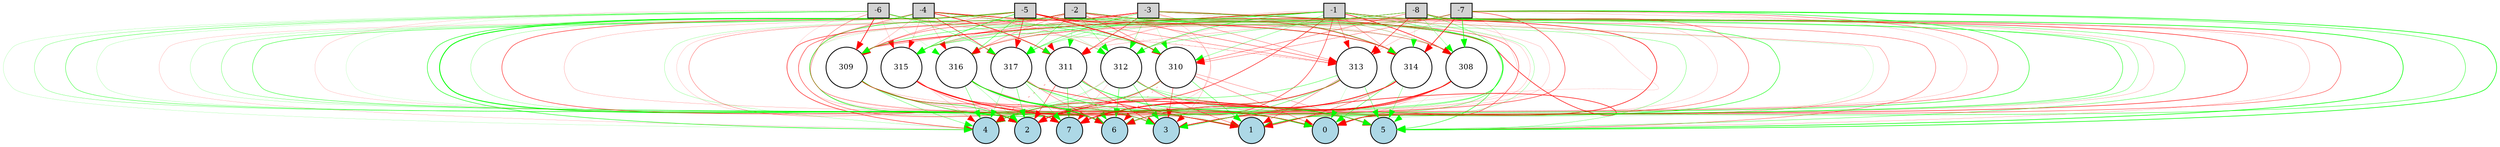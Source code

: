 digraph {
	node [fontsize=9 height=0.2 shape=circle width=0.2]
	-1 [fillcolor=lightgray shape=box style=filled]
	-2 [fillcolor=lightgray shape=box style=filled]
	-3 [fillcolor=lightgray shape=box style=filled]
	-4 [fillcolor=lightgray shape=box style=filled]
	-5 [fillcolor=lightgray shape=box style=filled]
	-6 [fillcolor=lightgray shape=box style=filled]
	-7 [fillcolor=lightgray shape=box style=filled]
	-8 [fillcolor=lightgray shape=box style=filled]
	0 [fillcolor=lightblue style=filled]
	1 [fillcolor=lightblue style=filled]
	2 [fillcolor=lightblue style=filled]
	3 [fillcolor=lightblue style=filled]
	4 [fillcolor=lightblue style=filled]
	5 [fillcolor=lightblue style=filled]
	6 [fillcolor=lightblue style=filled]
	7 [fillcolor=lightblue style=filled]
	308 [fillcolor=white style=filled]
	309 [fillcolor=white style=filled]
	310 [fillcolor=white style=filled]
	311 [fillcolor=white style=filled]
	312 [fillcolor=white style=filled]
	313 [fillcolor=white style=filled]
	314 [fillcolor=white style=filled]
	315 [fillcolor=white style=filled]
	316 [fillcolor=white style=filled]
	317 [fillcolor=white style=filled]
	-1 -> 308 [color=red penwidth=0.7020550783589118 style=solid]
	-1 -> 309 [color=red penwidth=0.775822694599301 style=solid]
	-1 -> 310 [color=green penwidth=0.3071239638624752 style=solid]
	-1 -> 311 [color=red penwidth=0.17225978536893488 style=solid]
	-1 -> 312 [color=green penwidth=0.5007743572233979 style=solid]
	-1 -> 313 [color=red penwidth=0.2983884117490563 style=solid]
	-1 -> 314 [color=red penwidth=0.26512908346831177 style=solid]
	-1 -> 315 [color=green penwidth=0.4541974943074192 style=solid]
	-1 -> 316 [color=green penwidth=0.19688899454200665 style=solid]
	-1 -> 317 [color=green penwidth=0.26454675197950583 style=solid]
	-2 -> 308 [color=red penwidth=0.19456152927779105 style=solid]
	-2 -> 309 [color=red penwidth=0.39173015938292044 style=solid]
	-2 -> 310 [color=red penwidth=0.39827819404905473 style=solid]
	-2 -> 311 [color=green penwidth=0.16645756232534548 style=solid]
	-2 -> 312 [color=green penwidth=0.25949605440398205 style=solid]
	-2 -> 313 [color=red penwidth=0.4098629626412874 style=solid]
	-2 -> 314 [color=green penwidth=0.3583931994653544 style=solid]
	-2 -> 315 [color=red penwidth=0.22870792454617642 style=solid]
	-2 -> 316 [color=red penwidth=0.2809267303519779 style=solid]
	-2 -> 317 [color=green penwidth=0.3513291778993324 style=solid]
	-3 -> 308 [color=red penwidth=0.14336869754220022 style=solid]
	-3 -> 309 [color=red penwidth=0.39825385246398304 style=solid]
	-3 -> 310 [color=green penwidth=0.1334679084025951 style=solid]
	-3 -> 311 [color=red penwidth=0.5079504285615819 style=solid]
	-3 -> 312 [color=green penwidth=0.29099977145950295 style=solid]
	-3 -> 313 [color=red penwidth=0.2861732164891019 style=solid]
	-3 -> 314 [color=green penwidth=0.1783269426477466 style=solid]
	-3 -> 315 [color=red penwidth=0.2614955582286314 style=solid]
	-3 -> 316 [color=red penwidth=0.19165558688419415 style=solid]
	-3 -> 317 [color=green penwidth=0.38783819171567324 style=solid]
	-4 -> 308 [color=green penwidth=0.1739148852497826 style=solid]
	-4 -> 309 [color=red penwidth=0.19074766462424025 style=solid]
	-4 -> 310 [color=green penwidth=0.42598864591517693 style=solid]
	-4 -> 311 [color=red penwidth=0.7488542196859137 style=solid]
	-4 -> 312 [color=red penwidth=0.24079796488361277 style=solid]
	-4 -> 313 [color=red penwidth=0.14823520893020287 style=dotted]
	-4 -> 314 [color=red penwidth=0.7350382659957139 style=solid]
	-4 -> 315 [color=red penwidth=0.17749133745771872 style=solid]
	-4 -> 316 [color=red penwidth=0.1914785866243396 style=solid]
	-4 -> 317 [color=red penwidth=0.5789845312919584 style=solid]
	-5 -> 308 [color=green penwidth=0.160958378750842 style=solid]
	-5 -> 309 [color=red penwidth=0.3112272464813727 style=solid]
	-5 -> 310 [color=red penwidth=0.966721611409264 style=solid]
	-5 -> 311 [color=red penwidth=0.12459587545386955 style=dotted]
	-5 -> 312 [color=green penwidth=0.1251580452401074 style=solid]
	-5 -> 313 [color=red penwidth=0.32793148021436186 style=solid]
	-5 -> 314 [color=red penwidth=0.5403672230761355 style=solid]
	-5 -> 315 [color=green penwidth=0.5593856644201487 style=solid]
	-5 -> 316 [color=green penwidth=0.4487855366628126 style=solid]
	-5 -> 317 [color=red penwidth=0.6063740852475373 style=solid]
	-6 -> 308 [color=red penwidth=0.2769707494717828 style=solid]
	-6 -> 309 [color=red penwidth=0.7647589439696871 style=solid]
	-6 -> 310 [color=green penwidth=0.2996865448765972 style=solid]
	-6 -> 311 [color=green penwidth=0.1154360687082337 style=solid]
	-6 -> 312 [color=green penwidth=0.1067297121341826 style=solid]
	-6 -> 313 [color=red penwidth=0.1824659919967485 style=solid]
	-6 -> 314 [color=green penwidth=0.1143515659609986 style=solid]
	-6 -> 315 [color=red penwidth=0.1357104616550026 style=solid]
	-6 -> 316 [color=green penwidth=0.12137928914913299 style=solid]
	-6 -> 317 [color=green penwidth=0.32088315273892065 style=solid]
	-7 -> 308 [color=green penwidth=0.6795887406201542 style=solid]
	-7 -> 309 [color=green penwidth=0.19440508879315452 style=solid]
	-7 -> 310 [color=red penwidth=0.30448871435592395 style=solid]
	-7 -> 311 [color=red penwidth=0.12045147037328592 style=solid]
	-7 -> 312 [color=red penwidth=0.14172082001471245 style=solid]
	-7 -> 313 [color=red penwidth=0.15793484808335279 style=solid]
	-7 -> 314 [color=red penwidth=0.7521274617936461 style=solid]
	-7 -> 315 [color=green penwidth=0.3326976629082695 style=solid]
	-7 -> 316 [color=red penwidth=0.31267474320929467 style=solid]
	-7 -> 317 [color=green penwidth=0.1200149002531695 style=solid]
	-8 -> 308 [color=green penwidth=0.24701614957341653 style=solid]
	-8 -> 309 [color=green penwidth=0.2725841160579351 style=solid]
	-8 -> 310 [color=red penwidth=0.36555722481688124 style=solid]
	-8 -> 311 [color=red penwidth=0.17545008618166466 style=solid]
	-8 -> 312 [color=green penwidth=0.3335154054183327 style=solid]
	-8 -> 313 [color=red penwidth=0.5273259926034964 style=solid]
	-8 -> 314 [color=green penwidth=0.10559777055543766 style=solid]
	-8 -> 315 [color=green penwidth=0.11281585893513127 style=solid]
	-8 -> 316 [color=red penwidth=0.24834669918750024 style=solid]
	-8 -> 317 [color=green penwidth=0.19586603341984676 style=solid]
	308 -> 0 [color=red penwidth=0.130076240959626 style=solid]
	308 -> 1 [color=red penwidth=0.5255212006622145 style=solid]
	308 -> 2 [color=red penwidth=0.6866608178833383 style=solid]
	308 -> 3 [color=red penwidth=0.448494668703888 style=solid]
	308 -> 4 [color=red penwidth=0.1056170784672944 style=solid]
	308 -> 5 [color=green penwidth=0.10586853923185008 style=solid]
	308 -> 6 [color=red penwidth=0.18634216302856016 style=solid]
	308 -> 7 [color=red penwidth=0.8639263633243927 style=solid]
	309 -> 0 [color=green penwidth=0.567613627706122 style=solid]
	309 -> 1 [color=red penwidth=0.1469157443907818 style=solid]
	309 -> 2 [color=green penwidth=0.5669788173815888 style=solid]
	309 -> 3 [color=red penwidth=0.2621388111954599 style=solid]
	309 -> 4 [color=green penwidth=0.346059844184217 style=solid]
	309 -> 5 [color=red penwidth=0.18775848665552541 style=solid]
	309 -> 6 [color=red penwidth=0.12919064799649008 style=solid]
	309 -> 7 [color=red penwidth=0.4090989591290066 style=solid]
	310 -> 0 [color=red penwidth=0.3484531429562203 style=solid]
	310 -> 1 [color=green penwidth=0.4041040733314202 style=solid]
	310 -> 2 [color=red penwidth=0.6428819290666966 style=solid]
	310 -> 3 [color=red penwidth=0.44354461449042537 style=solid]
	310 -> 4 [color=green penwidth=0.29884321479004206 style=solid]
	310 -> 5 [color=red penwidth=0.2528864719864293 style=solid]
	310 -> 6 [color=red penwidth=0.28946049324930606 style=dotted]
	310 -> 7 [color=red penwidth=0.1440739127609314 style=solid]
	311 -> 0 [color=green penwidth=0.48671058741595963 style=solid]
	311 -> 1 [color=green penwidth=0.16874438276195733 style=solid]
	311 -> 2 [color=red penwidth=0.4695682552554805 style=solid]
	311 -> 3 [color=red penwidth=0.4881480509827878 style=solid]
	311 -> 4 [color=red penwidth=0.38017637768896306 style=dotted]
	311 -> 5 [color=green penwidth=0.20293594456463082 style=solid]
	311 -> 6 [color=green penwidth=0.1888166699709521 style=solid]
	311 -> 7 [color=green penwidth=0.4437417799860699 style=solid]
	312 -> 0 [color=green penwidth=0.239567150957367 style=solid]
	312 -> 1 [color=red penwidth=0.37015657937106083 style=solid]
	312 -> 2 [color=red penwidth=0.13913878678787717 style=solid]
	312 -> 3 [color=green penwidth=0.4087423234305607 style=solid]
	312 -> 4 [color=green penwidth=0.2102447357329691 style=solid]
	312 -> 5 [color=green penwidth=0.41502978796129475 style=solid]
	312 -> 6 [color=green penwidth=0.4801219070034606 style=solid]
	312 -> 7 [color=red penwidth=0.12591793638993748 style=solid]
	313 -> 0 [color=green penwidth=0.12305969426505567 style=solid]
	313 -> 1 [color=red penwidth=0.33728822445020185 style=solid]
	313 -> 2 [color=red penwidth=0.6485567609281222 style=solid]
	313 -> 3 [color=green penwidth=0.4062598552625414 style=solid]
	313 -> 4 [color=green penwidth=0.3888402795051987 style=solid]
	313 -> 5 [color=green penwidth=0.3708910542751678 style=solid]
	313 -> 6 [color=green penwidth=0.17789687569976598 style=solid]
	313 -> 7 [color=red penwidth=0.22924397779618297 style=solid]
	314 -> 0 [color=green penwidth=0.4168282474519617 style=solid]
	314 -> 1 [color=red penwidth=0.3736715195041874 style=solid]
	314 -> 2 [color=red penwidth=0.10750084749467609 style=solid]
	314 -> 3 [color=green penwidth=0.15853495469418655 style=solid]
	314 -> 4 [color=red penwidth=0.1127630825284656 style=solid]
	314 -> 5 [color=green penwidth=0.28053649019002846 style=solid]
	314 -> 6 [color=red penwidth=0.2405634812287109 style=solid]
	314 -> 7 [color=red penwidth=0.8016313776447542 style=solid]
	315 -> 0 [color=red penwidth=0.71918110770559 style=solid]
	315 -> 1 [color=red penwidth=0.6134644739842933 style=solid]
	315 -> 2 [color=red penwidth=0.37976385660695877 style=solid]
	315 -> 3 [color=red penwidth=0.217592649132672 style=solid]
	315 -> 4 [color=red penwidth=0.1420708029705274 style=solid]
	315 -> 5 [color=red penwidth=0.4666370915171868 style=solid]
	315 -> 6 [color=red penwidth=0.43574484870299734 style=solid]
	315 -> 7 [color=red penwidth=0.19366818288590343 style=solid]
	316 -> 0 [color=red penwidth=0.42863309685919904 style=solid]
	316 -> 1 [color=green penwidth=0.4692504056417275 style=solid]
	316 -> 2 [color=green penwidth=0.1991990647557766 style=solid]
	316 -> 3 [color=green penwidth=0.33073265251746414 style=solid]
	316 -> 4 [color=green penwidth=0.3607537702388375 style=solid]
	316 -> 5 [color=red penwidth=0.11249884282316541 style=solid]
	316 -> 6 [color=green penwidth=0.9336633231678035 style=solid]
	316 -> 7 [color=red penwidth=0.10430418058347146 style=solid]
	317 -> 0 [color=green penwidth=0.21854506882606817 style=solid]
	317 -> 1 [color=red penwidth=0.5962173719357142 style=solid]
	317 -> 2 [color=green penwidth=0.38727232171758996 style=solid]
	317 -> 3 [color=green penwidth=0.1628759439289283 style=solid]
	317 -> 4 [color=green penwidth=0.23344666112177845 style=solid]
	317 -> 5 [color=green penwidth=0.5222420091317426 style=solid]
	317 -> 6 [color=red penwidth=0.2778883614796107 style=solid]
	317 -> 7 [color=green penwidth=0.3040617062666181 style=solid]
	-1 -> 0 [color=red penwidth=0.5784387367735471 style=solid]
	-1 -> 1 [color=green penwidth=0.4995276141077918 style=solid]
	-1 -> 2 [color=red penwidth=0.5152294225527007 style=solid]
	-1 -> 3 [color=green penwidth=0.2174047314068363 style=solid]
	-1 -> 4 [color=red penwidth=0.5767852027212461 style=solid]
	-1 -> 5 [color=red penwidth=0.17293971127489013 style=solid]
	-1 -> 6 [color=red penwidth=0.1330890528082627 style=solid]
	-1 -> 7 [color=green penwidth=0.42575541082066315 style=solid]
	-2 -> 0 [color=red penwidth=0.6759779032259458 style=solid]
	-2 -> 1 [color=red penwidth=0.10914840507348161 style=solid]
	-2 -> 2 [color=red penwidth=0.11787507719858145 style=solid]
	-2 -> 3 [color=red penwidth=0.16965049438988233 style=solid]
	-2 -> 4 [color=green penwidth=0.18806291854229576 style=solid]
	-2 -> 5 [color=red penwidth=0.3442480570831543 style=solid]
	-2 -> 6 [color=green penwidth=0.6247042033199796 style=solid]
	-2 -> 7 [color=red penwidth=0.2811025274283634 style=solid]
	-3 -> 0 [color=red penwidth=0.2538722386473706 style=solid]
	-3 -> 1 [color=green penwidth=0.12387214629646887 style=solid]
	-3 -> 2 [color=red penwidth=0.1598177250569786 style=solid]
	-3 -> 3 [color=red penwidth=0.660331108488776 style=solid]
	-3 -> 4 [color=red penwidth=0.5314195573431142 style=solid]
	-3 -> 5 [color=green penwidth=0.37278450883428427 style=solid]
	-3 -> 6 [color=red penwidth=0.1355114616389285 style=solid]
	-3 -> 7 [color=red penwidth=0.10264302951964321 style=solid]
	-4 -> 0 [color=red penwidth=0.10780156370491163 style=solid]
	-4 -> 1 [color=red penwidth=0.1631816172320637 style=solid]
	-4 -> 2 [color=green penwidth=0.15909440384357215 style=solid]
	-4 -> 3 [color=red penwidth=0.38106942991999115 style=solid]
	-4 -> 4 [color=red penwidth=0.12639583231421123 style=solid]
	-4 -> 5 [color=green penwidth=0.5224166597479661 style=solid]
	-4 -> 6 [color=green penwidth=0.4402926900767904 style=solid]
	-4 -> 7 [color=green penwidth=0.2844715111005223 style=solid]
	-5 -> 0 [color=red penwidth=0.44538467556590355 style=solid]
	-5 -> 1 [color=green penwidth=0.3781923701857117 style=solid]
	-5 -> 2 [color=green penwidth=1.0083954413199465 style=solid]
	-5 -> 3 [color=green penwidth=0.11212766723579792 style=solid]
	-5 -> 4 [color=green penwidth=0.5656583400165631 style=solid]
	-5 -> 5 [color=green penwidth=0.28829634680146143 style=solid]
	-5 -> 6 [color=red penwidth=0.5060809137742626 style=solid]
	-5 -> 7 [color=green penwidth=0.22249984825571403 style=solid]
	-6 -> 0 [color=green penwidth=0.10028818665058024 style=solid]
	-6 -> 1 [color=red penwidth=0.12134138594338346 style=solid]
	-6 -> 2 [color=green penwidth=0.24862764798805917 style=solid]
	-6 -> 3 [color=red penwidth=0.10668348789345011 style=solid]
	-6 -> 4 [color=green penwidth=0.13154071850594756 style=solid]
	-6 -> 5 [color=red penwidth=0.31790636883663487 style=solid]
	-6 -> 6 [color=green penwidth=0.14473295360535365 style=solid]
	-6 -> 7 [color=green penwidth=0.3973607216979894 style=solid]
	-7 -> 0 [color=green penwidth=0.4344730967502548 style=solid]
	-7 -> 1 [color=red penwidth=0.1611869243525055 style=solid]
	-7 -> 2 [color=red penwidth=0.1418795322592839 style=solid]
	-7 -> 3 [color=red penwidth=0.5133114811656101 style=solid]
	-7 -> 4 [color=red penwidth=0.12396464220926366 style=solid]
	-7 -> 5 [color=green penwidth=0.7137846355256198 style=solid]
	-7 -> 6 [color=green penwidth=0.5570676368371299 style=solid]
	-7 -> 7 [color=red penwidth=0.3852395511830172 style=solid]
	-8 -> 0 [color=red penwidth=0.40894499857949174 style=solid]
	-8 -> 1 [color=green penwidth=0.3072359607465803 style=solid]
	-8 -> 2 [color=red penwidth=0.12964902864312353 style=solid]
	-8 -> 3 [color=red penwidth=0.1360256128946727 style=solid]
	-8 -> 4 [color=green penwidth=0.3333314050404148 style=solid]
	-8 -> 5 [color=green penwidth=0.7225997153292308 style=solid]
	-8 -> 6 [color=green penwidth=0.5369516008750365 style=solid]
	-8 -> 7 [color=red penwidth=0.38101088524302185 style=solid]
}
